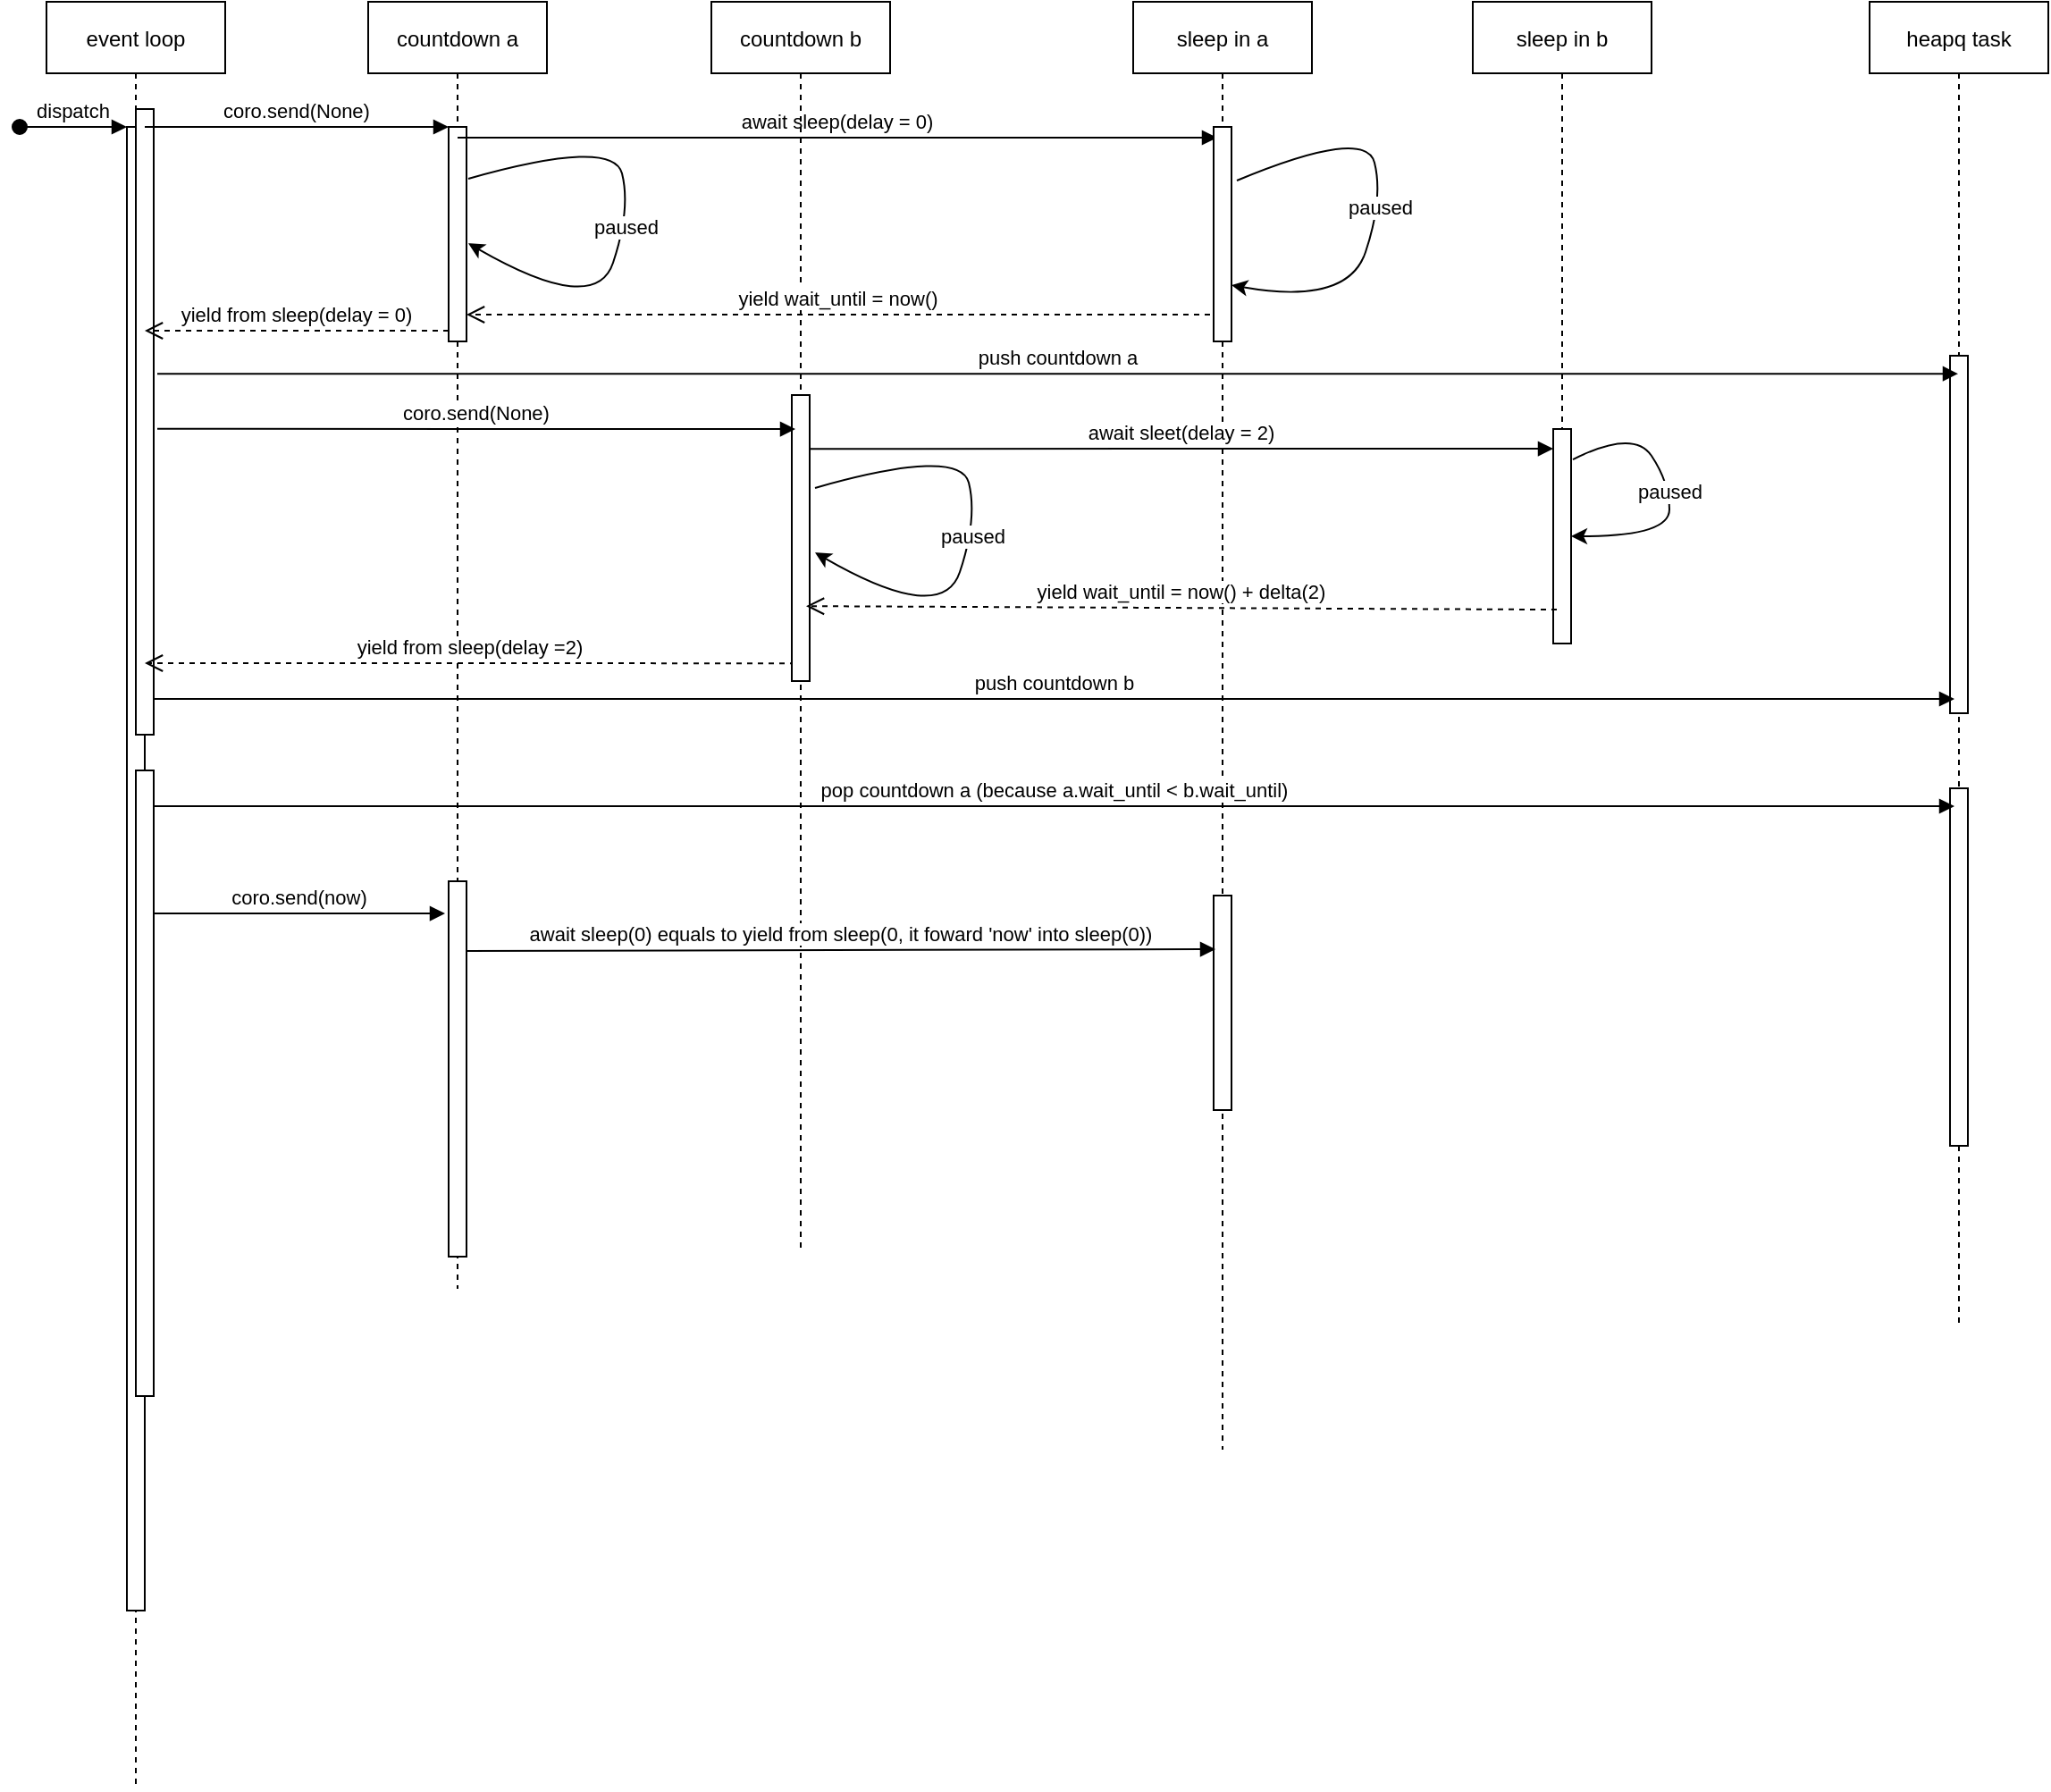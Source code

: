 <mxfile version="15.7.3" type="device"><diagram id="kgpKYQtTHZ0yAKxKKP6v" name="Page-1"><mxGraphModel dx="1566" dy="906" grid="1" gridSize="10" guides="1" tooltips="1" connect="1" arrows="1" fold="1" page="1" pageScale="1" pageWidth="850" pageHeight="1100" math="0" shadow="0"><root><mxCell id="0"/><mxCell id="1" parent="0"/><mxCell id="3nuBFxr9cyL0pnOWT2aG-1" value="event loop" style="shape=umlLifeline;perimeter=lifelinePerimeter;container=1;collapsible=0;recursiveResize=0;rounded=0;shadow=0;strokeWidth=1;" parent="1" vertex="1"><mxGeometry x="120" y="80" width="100" height="1000" as="geometry"/></mxCell><mxCell id="3nuBFxr9cyL0pnOWT2aG-2" value="" style="points=[];perimeter=orthogonalPerimeter;rounded=0;shadow=0;strokeWidth=1;" parent="3nuBFxr9cyL0pnOWT2aG-1" vertex="1"><mxGeometry x="45" y="70" width="10" height="830" as="geometry"/></mxCell><mxCell id="3nuBFxr9cyL0pnOWT2aG-3" value="dispatch" style="verticalAlign=bottom;startArrow=oval;endArrow=block;startSize=8;shadow=0;strokeWidth=1;" parent="3nuBFxr9cyL0pnOWT2aG-1" target="3nuBFxr9cyL0pnOWT2aG-2" edge="1"><mxGeometry relative="1" as="geometry"><mxPoint x="-15" y="70" as="sourcePoint"/></mxGeometry></mxCell><mxCell id="3nuBFxr9cyL0pnOWT2aG-4" value="" style="points=[];perimeter=orthogonalPerimeter;rounded=0;shadow=0;strokeWidth=1;" parent="3nuBFxr9cyL0pnOWT2aG-1" vertex="1"><mxGeometry x="50" y="60" width="10" height="350" as="geometry"/></mxCell><mxCell id="jom_qJPUuDgzYrhxi59O-26" value="" style="points=[];perimeter=orthogonalPerimeter;rounded=0;shadow=0;strokeWidth=1;" vertex="1" parent="3nuBFxr9cyL0pnOWT2aG-1"><mxGeometry x="50" y="430" width="10" height="350" as="geometry"/></mxCell><mxCell id="jom_qJPUuDgzYrhxi59O-29" value="coro.send(now)" style="verticalAlign=bottom;endArrow=block;shadow=0;strokeWidth=1;entryX=-0.2;entryY=0.086;entryDx=0;entryDy=0;entryPerimeter=0;" edge="1" parent="3nuBFxr9cyL0pnOWT2aG-1" target="jom_qJPUuDgzYrhxi59O-28"><mxGeometry relative="1" as="geometry"><mxPoint x="60" y="510.0" as="sourcePoint"/><mxPoint x="230" y="510.0" as="targetPoint"/></mxGeometry></mxCell><mxCell id="3nuBFxr9cyL0pnOWT2aG-5" value="countdown a" style="shape=umlLifeline;perimeter=lifelinePerimeter;container=1;collapsible=0;recursiveResize=0;rounded=0;shadow=0;strokeWidth=1;" parent="1" vertex="1"><mxGeometry x="300" y="80" width="100" height="720" as="geometry"/></mxCell><mxCell id="3nuBFxr9cyL0pnOWT2aG-6" value="" style="points=[];perimeter=orthogonalPerimeter;rounded=0;shadow=0;strokeWidth=1;" parent="3nuBFxr9cyL0pnOWT2aG-5" vertex="1"><mxGeometry x="45" y="70" width="10" height="120" as="geometry"/></mxCell><mxCell id="jom_qJPUuDgzYrhxi59O-10" value="paused" style="curved=1;endArrow=classic;html=1;rounded=0;exitX=1.1;exitY=0.108;exitDx=0;exitDy=0;exitPerimeter=0;entryX=0.56;entryY=0.397;entryDx=0;entryDy=0;entryPerimeter=0;" edge="1" parent="3nuBFxr9cyL0pnOWT2aG-5"><mxGeometry width="50" height="50" relative="1" as="geometry"><mxPoint x="56" y="98.96" as="sourcePoint"/><mxPoint x="56" y="135.1" as="targetPoint"/><Array as="points"><mxPoint x="137" y="76"/><mxPoint x="147" y="116"/><mxPoint x="127" y="176"/></Array></mxGeometry></mxCell><mxCell id="jom_qJPUuDgzYrhxi59O-20" value="yield from sleep(delay =2)" style="verticalAlign=bottom;endArrow=open;dashed=1;endSize=8;exitX=0.2;exitY=0.938;shadow=0;strokeWidth=1;exitDx=0;exitDy=0;exitPerimeter=0;" edge="1" parent="3nuBFxr9cyL0pnOWT2aG-5" source="jom_qJPUuDgzYrhxi59O-2"><mxGeometry relative="1" as="geometry"><mxPoint x="-125" y="370" as="targetPoint"/><mxPoint x="45" y="370" as="sourcePoint"/></mxGeometry></mxCell><mxCell id="jom_qJPUuDgzYrhxi59O-28" value="" style="points=[];perimeter=orthogonalPerimeter;rounded=0;shadow=0;strokeWidth=1;" vertex="1" parent="3nuBFxr9cyL0pnOWT2aG-5"><mxGeometry x="45" y="492" width="10" height="210" as="geometry"/></mxCell><mxCell id="3nuBFxr9cyL0pnOWT2aG-7" value="yield from sleep(delay = 0)" style="verticalAlign=bottom;endArrow=open;dashed=1;endSize=8;exitX=0;exitY=0.95;shadow=0;strokeWidth=1;" parent="1" source="3nuBFxr9cyL0pnOWT2aG-6" target="3nuBFxr9cyL0pnOWT2aG-2" edge="1"><mxGeometry relative="1" as="geometry"><mxPoint x="275" y="236" as="targetPoint"/></mxGeometry></mxCell><mxCell id="3nuBFxr9cyL0pnOWT2aG-8" value="coro.send(None)" style="verticalAlign=bottom;endArrow=block;entryX=0;entryY=0;shadow=0;strokeWidth=1;" parent="1" source="3nuBFxr9cyL0pnOWT2aG-2" target="3nuBFxr9cyL0pnOWT2aG-6" edge="1"><mxGeometry relative="1" as="geometry"><mxPoint x="275" y="160" as="sourcePoint"/></mxGeometry></mxCell><mxCell id="3nuBFxr9cyL0pnOWT2aG-9" value="await sleep(delay = 0)" style="verticalAlign=bottom;endArrow=block;shadow=0;strokeWidth=1;entryX=0.2;entryY=0.05;entryDx=0;entryDy=0;entryPerimeter=0;" parent="1" source="3nuBFxr9cyL0pnOWT2aG-5" target="jom_qJPUuDgzYrhxi59O-6" edge="1"><mxGeometry relative="1" as="geometry"><mxPoint x="240" y="200" as="sourcePoint"/></mxGeometry></mxCell><mxCell id="jom_qJPUuDgzYrhxi59O-1" value="countdown b" style="shape=umlLifeline;perimeter=lifelinePerimeter;container=1;collapsible=0;recursiveResize=0;rounded=0;shadow=0;strokeWidth=1;" vertex="1" parent="1"><mxGeometry x="492" y="80" width="100" height="700" as="geometry"/></mxCell><mxCell id="jom_qJPUuDgzYrhxi59O-2" value="" style="points=[];perimeter=orthogonalPerimeter;rounded=0;shadow=0;strokeWidth=1;" vertex="1" parent="jom_qJPUuDgzYrhxi59O-1"><mxGeometry x="45" y="220" width="10" height="160" as="geometry"/></mxCell><mxCell id="jom_qJPUuDgzYrhxi59O-5" value="sleep in a" style="shape=umlLifeline;perimeter=lifelinePerimeter;container=1;collapsible=0;recursiveResize=0;rounded=0;shadow=0;strokeWidth=1;" vertex="1" parent="1"><mxGeometry x="728" y="80" width="100" height="810" as="geometry"/></mxCell><mxCell id="jom_qJPUuDgzYrhxi59O-6" value="" style="points=[];perimeter=orthogonalPerimeter;rounded=0;shadow=0;strokeWidth=1;" vertex="1" parent="jom_qJPUuDgzYrhxi59O-5"><mxGeometry x="45" y="70" width="10" height="120" as="geometry"/></mxCell><mxCell id="jom_qJPUuDgzYrhxi59O-9" value="paused" style="curved=1;endArrow=classic;html=1;rounded=0;entryX=1;entryY=0.738;entryDx=0;entryDy=0;entryPerimeter=0;exitX=1.3;exitY=0.25;exitDx=0;exitDy=0;exitPerimeter=0;" edge="1" parent="jom_qJPUuDgzYrhxi59O-5" source="jom_qJPUuDgzYrhxi59O-6" target="jom_qJPUuDgzYrhxi59O-6"><mxGeometry width="50" height="50" relative="1" as="geometry"><mxPoint x="-370" y="410" as="sourcePoint"/><mxPoint x="-320" y="360" as="targetPoint"/><Array as="points"><mxPoint x="130" y="70"/><mxPoint x="140" y="110"/><mxPoint x="120" y="170"/></Array></mxGeometry></mxCell><mxCell id="jom_qJPUuDgzYrhxi59O-30" value="" style="points=[];perimeter=orthogonalPerimeter;rounded=0;shadow=0;strokeWidth=1;" vertex="1" parent="jom_qJPUuDgzYrhxi59O-5"><mxGeometry x="45" y="500" width="10" height="120" as="geometry"/></mxCell><mxCell id="jom_qJPUuDgzYrhxi59O-8" value="yield wait_until = now()" style="verticalAlign=bottom;endArrow=open;dashed=1;endSize=8;exitX=-0.2;exitY=0.875;shadow=0;strokeWidth=1;exitDx=0;exitDy=0;exitPerimeter=0;entryX=1;entryY=0.875;entryDx=0;entryDy=0;entryPerimeter=0;" edge="1" parent="1" source="jom_qJPUuDgzYrhxi59O-6" target="3nuBFxr9cyL0pnOWT2aG-6"><mxGeometry relative="1" as="geometry"><mxPoint x="360" y="220" as="targetPoint"/><mxPoint x="355" y="274" as="sourcePoint"/></mxGeometry></mxCell><mxCell id="jom_qJPUuDgzYrhxi59O-12" value="sleep in b" style="shape=umlLifeline;perimeter=lifelinePerimeter;container=1;collapsible=0;recursiveResize=0;rounded=0;shadow=0;strokeWidth=1;" vertex="1" parent="1"><mxGeometry x="918" y="80" width="100" height="300" as="geometry"/></mxCell><mxCell id="jom_qJPUuDgzYrhxi59O-15" value="heapq task" style="shape=umlLifeline;perimeter=lifelinePerimeter;container=1;collapsible=0;recursiveResize=0;rounded=0;shadow=0;strokeWidth=1;" vertex="1" parent="1"><mxGeometry x="1140" y="80" width="100" height="740" as="geometry"/></mxCell><mxCell id="jom_qJPUuDgzYrhxi59O-16" value="" style="points=[];perimeter=orthogonalPerimeter;rounded=0;shadow=0;strokeWidth=1;" vertex="1" parent="jom_qJPUuDgzYrhxi59O-15"><mxGeometry x="45" y="198" width="10" height="200" as="geometry"/></mxCell><mxCell id="jom_qJPUuDgzYrhxi59O-25" value="" style="points=[];perimeter=orthogonalPerimeter;rounded=0;shadow=0;strokeWidth=1;" vertex="1" parent="jom_qJPUuDgzYrhxi59O-15"><mxGeometry x="45" y="440" width="10" height="200" as="geometry"/></mxCell><mxCell id="jom_qJPUuDgzYrhxi59O-13" value="" style="points=[];perimeter=orthogonalPerimeter;rounded=0;shadow=0;strokeWidth=1;" vertex="1" parent="1"><mxGeometry x="963" y="319" width="10" height="120" as="geometry"/></mxCell><mxCell id="jom_qJPUuDgzYrhxi59O-14" value="paused" style="curved=1;endArrow=classic;html=1;rounded=0;exitX=1.1;exitY=0.142;exitDx=0;exitDy=0;exitPerimeter=0;entryX=1;entryY=0.5;entryDx=0;entryDy=0;entryPerimeter=0;" edge="1" parent="1" source="jom_qJPUuDgzYrhxi59O-13" target="jom_qJPUuDgzYrhxi59O-13"><mxGeometry width="50" height="50" relative="1" as="geometry"><mxPoint x="548" y="499" as="sourcePoint"/><mxPoint x="598" y="449" as="targetPoint"/><Array as="points"><mxPoint x="1008" y="319"/><mxPoint x="1028" y="349"/><mxPoint x="1028" y="379"/></Array></mxGeometry></mxCell><mxCell id="jom_qJPUuDgzYrhxi59O-19" value="yield wait_until = now() + delta(2)" style="verticalAlign=bottom;endArrow=open;dashed=1;endSize=8;shadow=0;strokeWidth=1;entryX=0.8;entryY=0.738;entryDx=0;entryDy=0;entryPerimeter=0;exitX=0.2;exitY=0.842;exitDx=0;exitDy=0;exitPerimeter=0;" edge="1" parent="1" source="jom_qJPUuDgzYrhxi59O-13" target="jom_qJPUuDgzYrhxi59O-2"><mxGeometry relative="1" as="geometry"><mxPoint x="510" y="420" as="targetPoint"/><mxPoint x="1000" y="420" as="sourcePoint"/></mxGeometry></mxCell><mxCell id="jom_qJPUuDgzYrhxi59O-18" value="await sleet(delay = 2)" style="verticalAlign=bottom;endArrow=block;shadow=0;strokeWidth=1;entryX=0;entryY=0.092;entryDx=0;entryDy=0;entryPerimeter=0;exitX=1;exitY=0.188;exitDx=0;exitDy=0;exitPerimeter=0;" edge="1" parent="1" source="jom_qJPUuDgzYrhxi59O-2" target="jom_qJPUuDgzYrhxi59O-13"><mxGeometry relative="1" as="geometry"><mxPoint x="550" y="330" as="sourcePoint"/><mxPoint x="967.5" y="329.96" as="targetPoint"/></mxGeometry></mxCell><mxCell id="jom_qJPUuDgzYrhxi59O-22" value="paused" style="curved=1;endArrow=classic;html=1;rounded=0;exitX=1.1;exitY=0.108;exitDx=0;exitDy=0;exitPerimeter=0;entryX=0.56;entryY=0.397;entryDx=0;entryDy=0;entryPerimeter=0;" edge="1" parent="1"><mxGeometry width="50" height="50" relative="1" as="geometry"><mxPoint x="550" y="351.96" as="sourcePoint"/><mxPoint x="550" y="388.1" as="targetPoint"/><Array as="points"><mxPoint x="631" y="329"/><mxPoint x="641" y="369"/><mxPoint x="621" y="429"/></Array></mxGeometry></mxCell><mxCell id="jom_qJPUuDgzYrhxi59O-11" value="coro.send(None)" style="verticalAlign=bottom;endArrow=block;entryX=0.2;entryY=0.119;shadow=0;strokeWidth=1;entryDx=0;entryDy=0;entryPerimeter=0;exitX=1.2;exitY=0.511;exitDx=0;exitDy=0;exitPerimeter=0;" edge="1" parent="1" source="3nuBFxr9cyL0pnOWT2aG-4" target="jom_qJPUuDgzYrhxi59O-2"><mxGeometry relative="1" as="geometry"><mxPoint x="175" y="320.0" as="sourcePoint"/><mxPoint x="345" y="320.0" as="targetPoint"/></mxGeometry></mxCell><mxCell id="jom_qJPUuDgzYrhxi59O-23" value="push countdown a" style="verticalAlign=bottom;endArrow=block;shadow=0;strokeWidth=1;exitX=1.2;exitY=0.467;exitDx=0;exitDy=0;exitPerimeter=0;" edge="1" parent="1"><mxGeometry relative="1" as="geometry"><mxPoint x="182" y="288.11" as="sourcePoint"/><mxPoint x="1189.5" y="288.11" as="targetPoint"/></mxGeometry></mxCell><mxCell id="jom_qJPUuDgzYrhxi59O-24" value="push countdown b" style="verticalAlign=bottom;endArrow=block;shadow=0;strokeWidth=1;exitX=1.2;exitY=0.467;exitDx=0;exitDy=0;exitPerimeter=0;" edge="1" parent="1"><mxGeometry relative="1" as="geometry"><mxPoint x="180" y="470.0" as="sourcePoint"/><mxPoint x="1187.5" y="470.0" as="targetPoint"/></mxGeometry></mxCell><mxCell id="jom_qJPUuDgzYrhxi59O-27" value="pop countdown a (because a.wait_until &lt; b.wait_until)" style="verticalAlign=bottom;endArrow=block;shadow=0;strokeWidth=1;exitX=1.2;exitY=0.467;exitDx=0;exitDy=0;exitPerimeter=0;" edge="1" parent="1"><mxGeometry relative="1" as="geometry"><mxPoint x="180" y="530" as="sourcePoint"/><mxPoint x="1187.5" y="530" as="targetPoint"/></mxGeometry></mxCell><mxCell id="jom_qJPUuDgzYrhxi59O-31" value="await sleep(0) equals to yield from sleep(0, it foward 'now' into sleep(0))" style="verticalAlign=bottom;endArrow=block;shadow=0;strokeWidth=1;entryX=0.1;entryY=0.25;entryDx=0;entryDy=0;entryPerimeter=0;exitX=1;exitY=0.186;exitDx=0;exitDy=0;exitPerimeter=0;" edge="1" parent="1" source="jom_qJPUuDgzYrhxi59O-28" target="jom_qJPUuDgzYrhxi59O-30"><mxGeometry relative="1" as="geometry"><mxPoint x="360" y="610.0" as="sourcePoint"/><mxPoint x="523" y="610.06" as="targetPoint"/></mxGeometry></mxCell></root></mxGraphModel></diagram></mxfile>